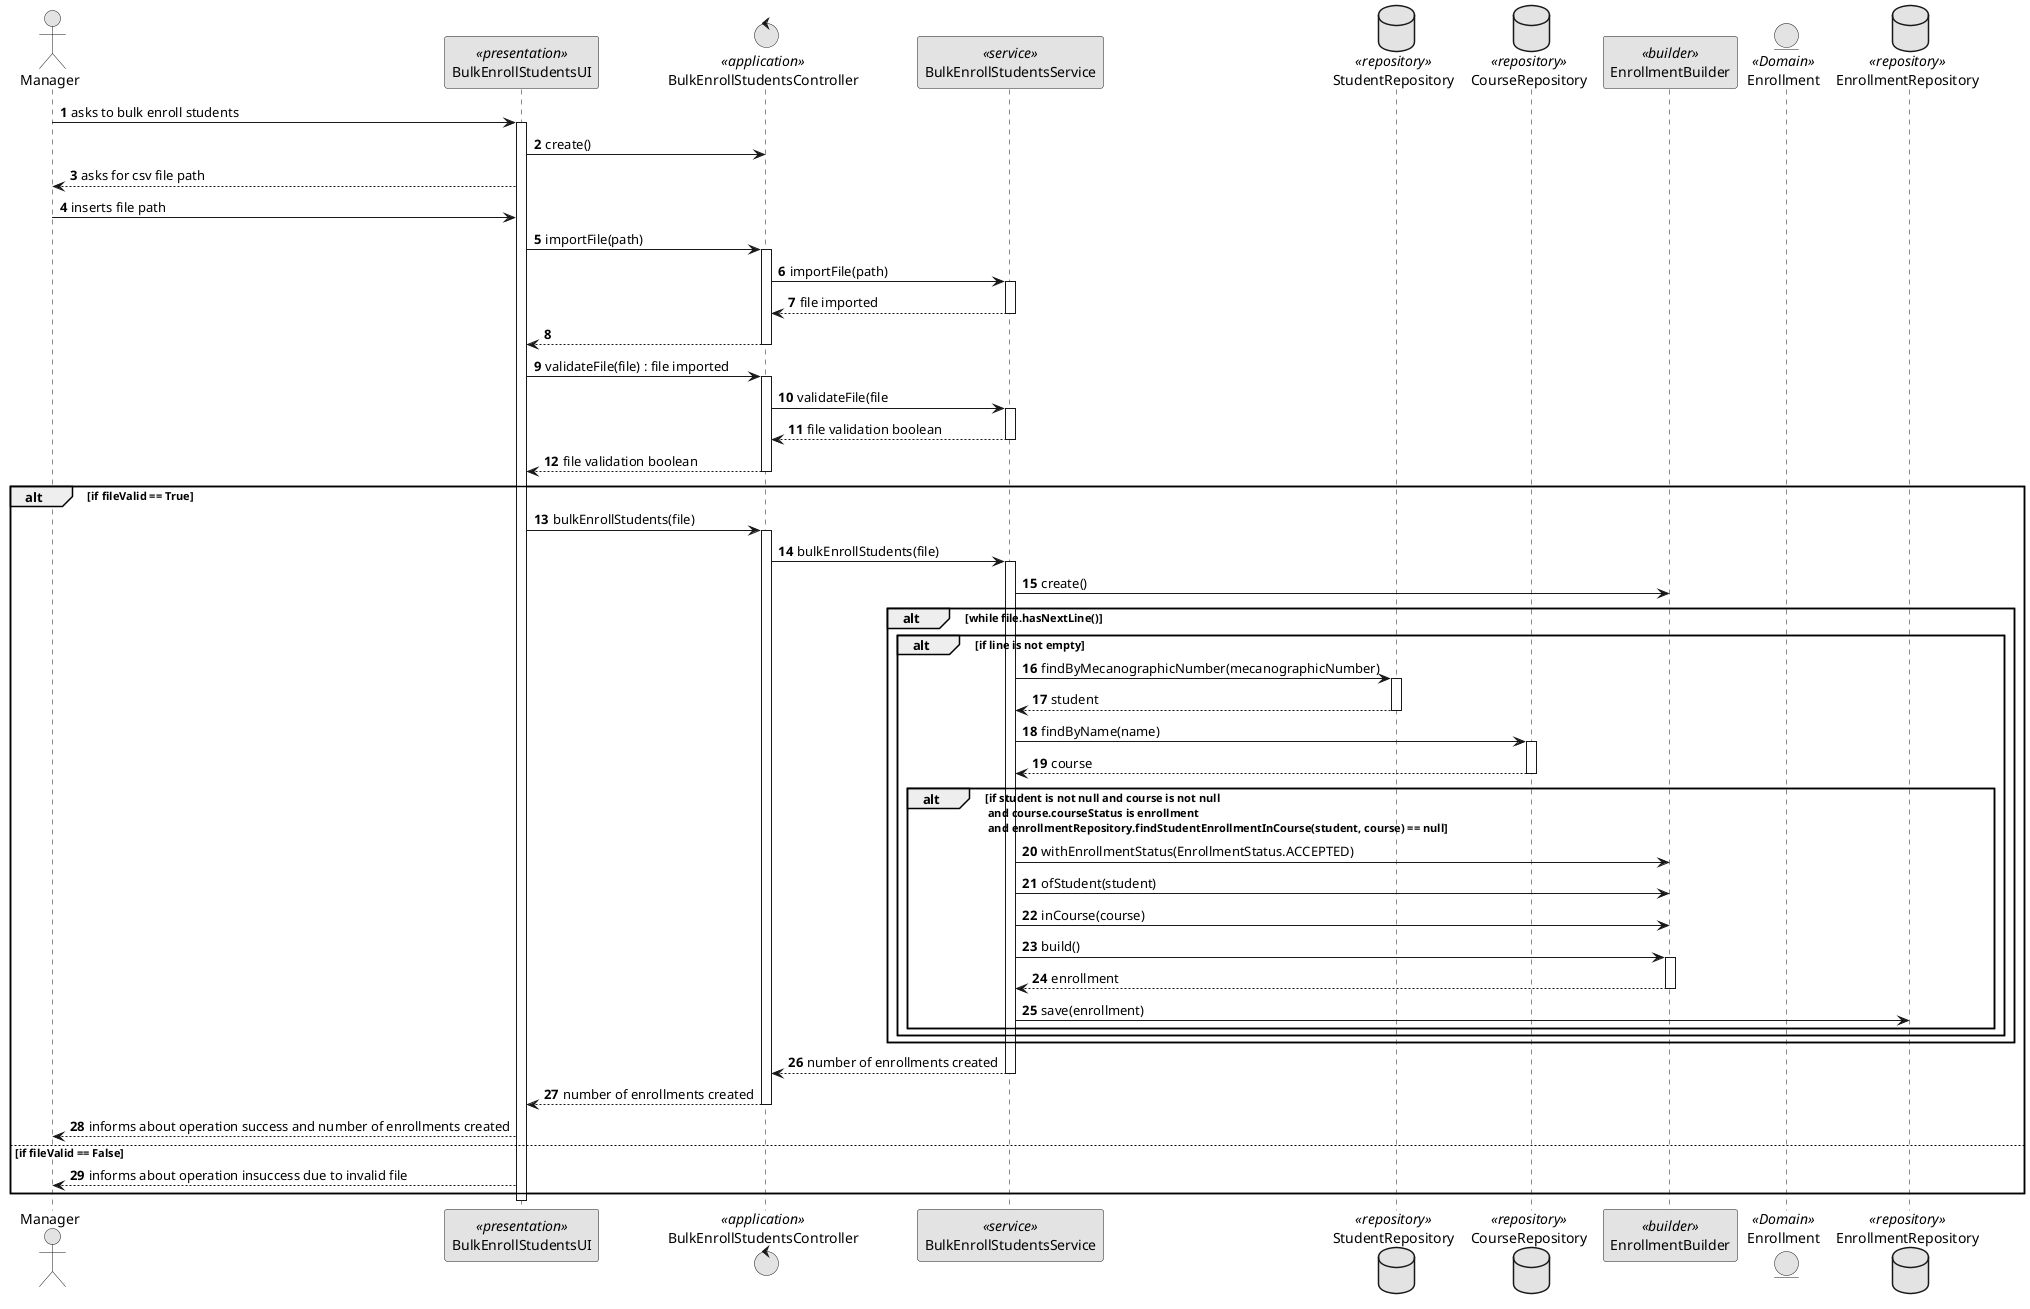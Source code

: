 @startuml
'http://plantuml.com/skinparam.html
skinparam monochrome true
skinparam packageStyle rect
skinparam defaultFontName FG Virgil
skinparam shadowing false
autonumber

actor Manager as Actor
participant BulkEnrollStudentsUI as UI <<presentation>>
control BulkEnrollStudentsController as Controller <<application>>
participant BulkEnrollStudentsService as Service <<service>>
database StudentRepository as StudentRepository <<repository>>
database CourseRepository as CourseRepository <<repository>>
participant EnrollmentBuilder as EnrollmentBuilder <<builder>>
entity Enrollment as Enrollment <<Domain>>
database EnrollmentRepository as EnrollmentRepository <<repository>>

Actor -> UI: asks to bulk enroll students
activate UI
    UI -> Controller : create()
    UI --> Actor : asks for csv file path
    Actor -> UI : inserts file path
    UI -> Controller : importFile(path)
    activate Controller
        Controller -> Service : importFile(path)
        activate Service
            Service --> Controller : file imported
        deactivate Service
        Controller --> UI
    deactivate Controller
    UI -> Controller : validateFile(file) : file imported
    activate Controller
        Controller -> Service : validateFile(file
        activate Service
            Service --> Controller : file validation boolean
        deactivate Service
        Controller --> UI : file validation boolean
    deactivate Controller
    alt if fileValid == True
        UI -> Controller : bulkEnrollStudents(file)
        activate Controller
            Controller -> Service: bulkEnrollStudents(file)
            activate Service
                Service -> EnrollmentBuilder : create()
                alt while file.hasNextLine()
                    alt if line is not empty
                        Service -> StudentRepository : findByMecanographicNumber(mecanographicNumber)
                        activate StudentRepository
                            StudentRepository --> Service : student
                        deactivate StudentRepository
                        Service -> CourseRepository : findByName(name)
                        activate CourseRepository
                            CourseRepository --> Service : course
                        deactivate CourseRepository

                        alt if student is not null and course is not null\n and course.courseStatus is enrollment\n and enrollmentRepository.findStudentEnrollmentInCourse(student, course) == null
                            Service -> EnrollmentBuilder : withEnrollmentStatus(EnrollmentStatus.ACCEPTED)
                            Service -> EnrollmentBuilder : ofStudent(student)
                            Service -> EnrollmentBuilder : inCourse(course)
                            Service -> EnrollmentBuilder : build()
                            activate EnrollmentBuilder
                                EnrollmentBuilder --> Service : enrollment
                            deactivate EnrollmentBuilder
                            Service -> EnrollmentRepository : save(enrollment)
                        end
                    end
                end
                Service --> Controller : number of enrollments created
            deactivate Service
            Controller --> UI : number of enrollments created
        deactivate Controller
        UI --> Actor : informs about operation success and number of enrollments created
    else if fileValid == False
        UI --> Actor : informs about operation insuccess due to invalid file
    end
deactivate UI
@enduml